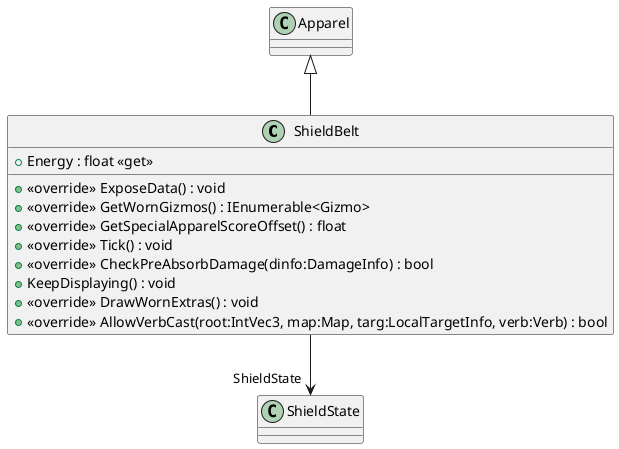 @startuml
class ShieldBelt {
    + Energy : float <<get>>
    + <<override>> ExposeData() : void
    + <<override>> GetWornGizmos() : IEnumerable<Gizmo>
    + <<override>> GetSpecialApparelScoreOffset() : float
    + <<override>> Tick() : void
    + <<override>> CheckPreAbsorbDamage(dinfo:DamageInfo) : bool
    + KeepDisplaying() : void
    + <<override>> DrawWornExtras() : void
    + <<override>> AllowVerbCast(root:IntVec3, map:Map, targ:LocalTargetInfo, verb:Verb) : bool
}
Apparel <|-- ShieldBelt
ShieldBelt --> "ShieldState" ShieldState
@enduml
